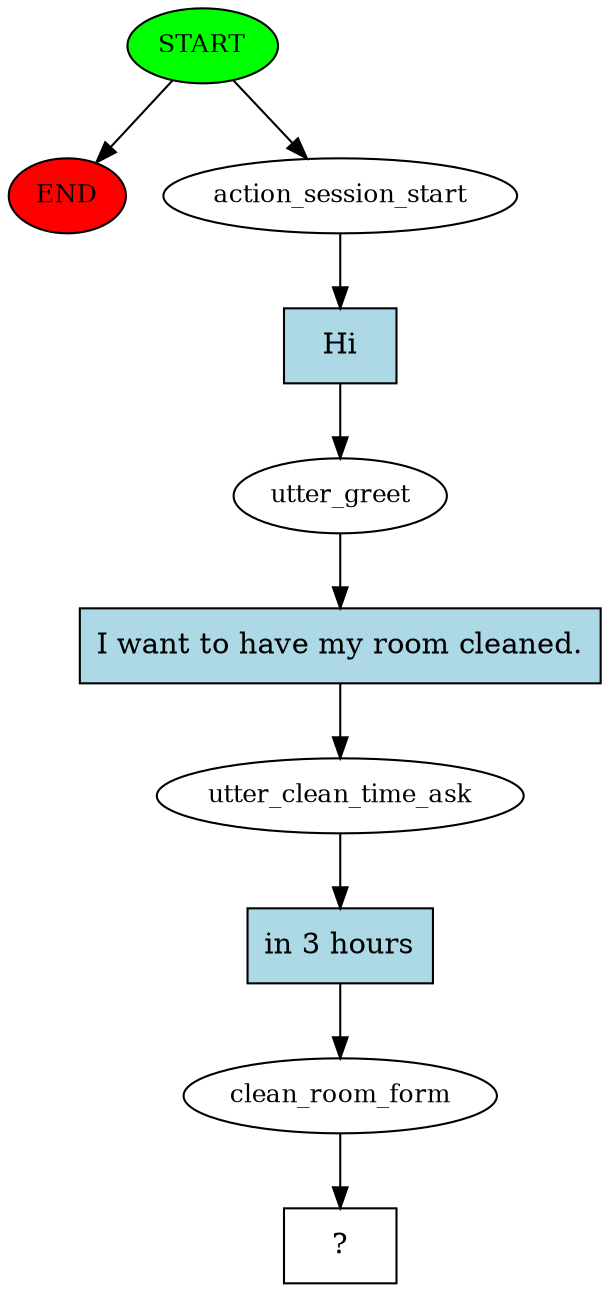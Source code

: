 digraph  {
0 [class="start active", fillcolor=green, fontsize=12, label=START, style=filled];
"-1" [class=end, fillcolor=red, fontsize=12, label=END, style=filled];
1 [class=active, fontsize=12, label=action_session_start];
2 [class=active, fontsize=12, label=utter_greet];
3 [class=active, fontsize=12, label=utter_clean_time_ask];
4 [class=active, fontsize=12, label=clean_room_form];
5 [class="intent dashed active", label="  ?  ", shape=rect];
6 [class="intent active", fillcolor=lightblue, label=Hi, shape=rect, style=filled];
7 [class="intent active", fillcolor=lightblue, label="I want to have my room cleaned.", shape=rect, style=filled];
8 [class="intent active", fillcolor=lightblue, label="in 3 hours", shape=rect, style=filled];
0 -> "-1"  [class="", key=NONE, label=""];
0 -> 1  [class=active, key=NONE, label=""];
1 -> 6  [class=active, key=0];
2 -> 7  [class=active, key=0];
3 -> 8  [class=active, key=0];
4 -> 5  [class=active, key=NONE, label=""];
6 -> 2  [class=active, key=0];
7 -> 3  [class=active, key=0];
8 -> 4  [class=active, key=0];
}
